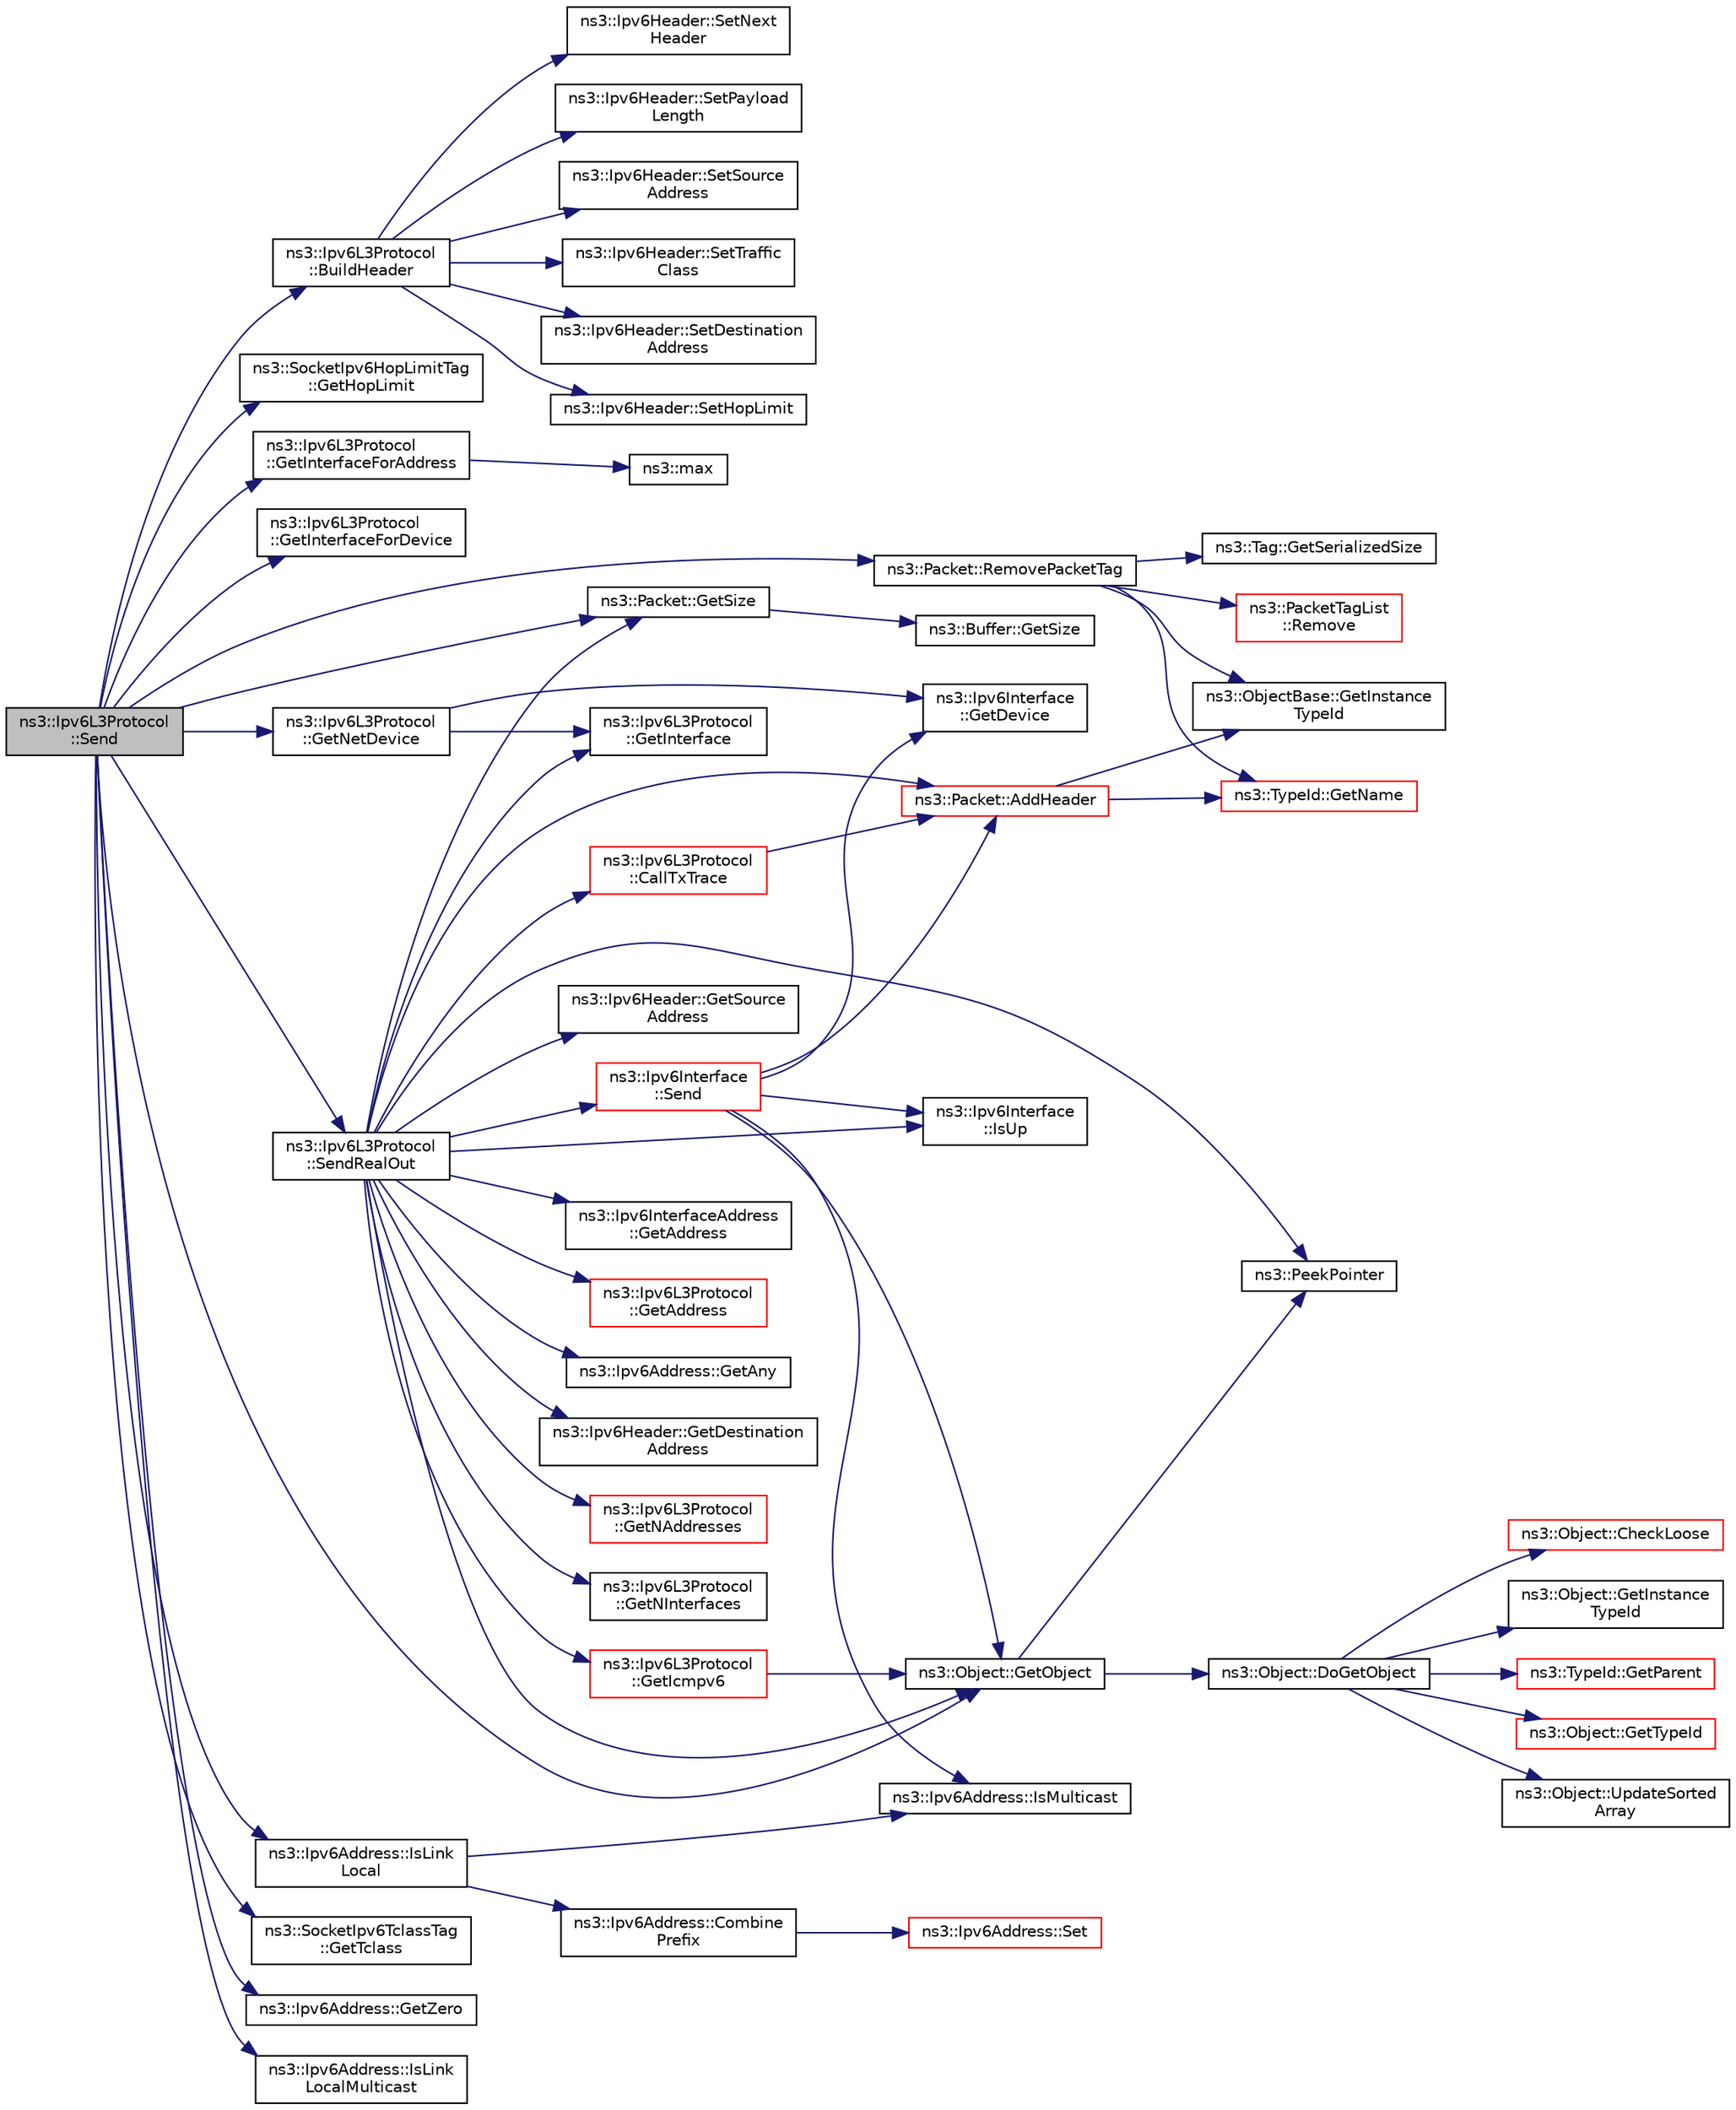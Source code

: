 digraph "ns3::Ipv6L3Protocol::Send"
{
 // LATEX_PDF_SIZE
  edge [fontname="Helvetica",fontsize="10",labelfontname="Helvetica",labelfontsize="10"];
  node [fontname="Helvetica",fontsize="10",shape=record];
  rankdir="LR";
  Node1 [label="ns3::Ipv6L3Protocol\l::Send",height=0.2,width=0.4,color="black", fillcolor="grey75", style="filled", fontcolor="black",tooltip="Higher-level layers call this method to send a packet down the stack to the MAC and PHY layers."];
  Node1 -> Node2 [color="midnightblue",fontsize="10",style="solid",fontname="Helvetica"];
  Node2 [label="ns3::Ipv6L3Protocol\l::BuildHeader",height=0.2,width=0.4,color="black", fillcolor="white", style="filled",URL="$classns3_1_1_ipv6_l3_protocol.html#a5374a6687ad09cfcd48ef13a99b48d16",tooltip="Construct an IPv6 header."];
  Node2 -> Node3 [color="midnightblue",fontsize="10",style="solid",fontname="Helvetica"];
  Node3 [label="ns3::Ipv6Header::SetDestination\lAddress",height=0.2,width=0.4,color="black", fillcolor="white", style="filled",URL="$classns3_1_1_ipv6_header.html#af42a4936f1f94fa012dfd33e3d5d9e9a",tooltip="Set the \"Destination address\" field."];
  Node2 -> Node4 [color="midnightblue",fontsize="10",style="solid",fontname="Helvetica"];
  Node4 [label="ns3::Ipv6Header::SetHopLimit",height=0.2,width=0.4,color="black", fillcolor="white", style="filled",URL="$classns3_1_1_ipv6_header.html#a5133fdec9ec05d089d9c47f476715d73",tooltip="Set the \"Hop limit\" field (TTL)."];
  Node2 -> Node5 [color="midnightblue",fontsize="10",style="solid",fontname="Helvetica"];
  Node5 [label="ns3::Ipv6Header::SetNext\lHeader",height=0.2,width=0.4,color="black", fillcolor="white", style="filled",URL="$classns3_1_1_ipv6_header.html#add71fca40c6bf671bcc1403557a0852d",tooltip="Set the \"Next header\" field."];
  Node2 -> Node6 [color="midnightblue",fontsize="10",style="solid",fontname="Helvetica"];
  Node6 [label="ns3::Ipv6Header::SetPayload\lLength",height=0.2,width=0.4,color="black", fillcolor="white", style="filled",URL="$classns3_1_1_ipv6_header.html#a6d888c3bc07b2f523c1f8512e976a25b",tooltip="Set the \"Payload length\" field."];
  Node2 -> Node7 [color="midnightblue",fontsize="10",style="solid",fontname="Helvetica"];
  Node7 [label="ns3::Ipv6Header::SetSource\lAddress",height=0.2,width=0.4,color="black", fillcolor="white", style="filled",URL="$classns3_1_1_ipv6_header.html#aa0c5fe268a9a8096dfe9d4f7147241ab",tooltip="Set the \"Source address\" field."];
  Node2 -> Node8 [color="midnightblue",fontsize="10",style="solid",fontname="Helvetica"];
  Node8 [label="ns3::Ipv6Header::SetTraffic\lClass",height=0.2,width=0.4,color="black", fillcolor="white", style="filled",URL="$classns3_1_1_ipv6_header.html#ab40aa33cac2e23292abef3410a1277ab",tooltip="Set the \"Traffic class\" field."];
  Node1 -> Node9 [color="midnightblue",fontsize="10",style="solid",fontname="Helvetica"];
  Node9 [label="ns3::SocketIpv6HopLimitTag\l::GetHopLimit",height=0.2,width=0.4,color="black", fillcolor="white", style="filled",URL="$classns3_1_1_socket_ipv6_hop_limit_tag.html#ab457863cc46feb7e9fed51bba27c8548",tooltip="Get the tag's Hop Limit."];
  Node1 -> Node10 [color="midnightblue",fontsize="10",style="solid",fontname="Helvetica"];
  Node10 [label="ns3::Ipv6L3Protocol\l::GetInterfaceForAddress",height=0.2,width=0.4,color="black", fillcolor="white", style="filled",URL="$classns3_1_1_ipv6_l3_protocol.html#a63f184ae7959516c3a54e178c21f6ed7",tooltip="Get interface index which has specified IPv6 address."];
  Node10 -> Node11 [color="midnightblue",fontsize="10",style="solid",fontname="Helvetica"];
  Node11 [label="ns3::max",height=0.2,width=0.4,color="black", fillcolor="white", style="filled",URL="$namespacens3.html#a548291fa9e4e7d6a57814dfcbbebce9b",tooltip=" "];
  Node1 -> Node12 [color="midnightblue",fontsize="10",style="solid",fontname="Helvetica"];
  Node12 [label="ns3::Ipv6L3Protocol\l::GetInterfaceForDevice",height=0.2,width=0.4,color="black", fillcolor="white", style="filled",URL="$classns3_1_1_ipv6_l3_protocol.html#aac2b99029e2a3b966cc6aab2c805621b",tooltip="Get interface index which is on a specified net device."];
  Node1 -> Node13 [color="midnightblue",fontsize="10",style="solid",fontname="Helvetica"];
  Node13 [label="ns3::Ipv6L3Protocol\l::GetNetDevice",height=0.2,width=0.4,color="black", fillcolor="white", style="filled",URL="$classns3_1_1_ipv6_l3_protocol.html#a574d1beafc86062acf582e75dc437a47",tooltip="Get device by index."];
  Node13 -> Node14 [color="midnightblue",fontsize="10",style="solid",fontname="Helvetica"];
  Node14 [label="ns3::Ipv6Interface\l::GetDevice",height=0.2,width=0.4,color="black", fillcolor="white", style="filled",URL="$classns3_1_1_ipv6_interface.html#ae48d61d8e995e585a74050d78455bac7",tooltip="Get the NetDevice."];
  Node13 -> Node15 [color="midnightblue",fontsize="10",style="solid",fontname="Helvetica"];
  Node15 [label="ns3::Ipv6L3Protocol\l::GetInterface",height=0.2,width=0.4,color="black", fillcolor="white", style="filled",URL="$classns3_1_1_ipv6_l3_protocol.html#a5bdcba16c03593997c52c62bbb77eeeb",tooltip="Get an interface."];
  Node1 -> Node16 [color="midnightblue",fontsize="10",style="solid",fontname="Helvetica"];
  Node16 [label="ns3::Object::GetObject",height=0.2,width=0.4,color="black", fillcolor="white", style="filled",URL="$classns3_1_1_object.html#ad21f5401ff705cd29c37f931ea3afc18",tooltip="Get a pointer to the requested aggregated Object."];
  Node16 -> Node17 [color="midnightblue",fontsize="10",style="solid",fontname="Helvetica"];
  Node17 [label="ns3::Object::DoGetObject",height=0.2,width=0.4,color="black", fillcolor="white", style="filled",URL="$classns3_1_1_object.html#a7c009975f7c0994cb47a69f713745e0a",tooltip="Find an Object of TypeId tid in the aggregates of this Object."];
  Node17 -> Node18 [color="midnightblue",fontsize="10",style="solid",fontname="Helvetica"];
  Node18 [label="ns3::Object::CheckLoose",height=0.2,width=0.4,color="red", fillcolor="white", style="filled",URL="$classns3_1_1_object.html#a33b1d1c52665f27a2fd4857aef5618f2",tooltip="Check if any aggregated Objects have non-zero reference counts."];
  Node17 -> Node20 [color="midnightblue",fontsize="10",style="solid",fontname="Helvetica"];
  Node20 [label="ns3::Object::GetInstance\lTypeId",height=0.2,width=0.4,color="black", fillcolor="white", style="filled",URL="$classns3_1_1_object.html#a9a0bc0211cfab9842e1046b5c5810e5a",tooltip="Get the most derived TypeId for this Object."];
  Node17 -> Node21 [color="midnightblue",fontsize="10",style="solid",fontname="Helvetica"];
  Node21 [label="ns3::TypeId::GetParent",height=0.2,width=0.4,color="red", fillcolor="white", style="filled",URL="$classns3_1_1_type_id.html#ab84f81aee52154af39a8668b59c89d63",tooltip="Get the parent of this TypeId."];
  Node17 -> Node26 [color="midnightblue",fontsize="10",style="solid",fontname="Helvetica"];
  Node26 [label="ns3::Object::GetTypeId",height=0.2,width=0.4,color="red", fillcolor="white", style="filled",URL="$classns3_1_1_object.html#a1d040243983ab74ec923bde26d7cb7e7",tooltip="Register this type."];
  Node17 -> Node30 [color="midnightblue",fontsize="10",style="solid",fontname="Helvetica"];
  Node30 [label="ns3::Object::UpdateSorted\lArray",height=0.2,width=0.4,color="black", fillcolor="white", style="filled",URL="$classns3_1_1_object.html#ade62655b9680ca5ebf5af7e0fda7a21f",tooltip="Keep the list of aggregates in most-recently-used order."];
  Node16 -> Node31 [color="midnightblue",fontsize="10",style="solid",fontname="Helvetica"];
  Node31 [label="ns3::PeekPointer",height=0.2,width=0.4,color="black", fillcolor="white", style="filled",URL="$namespacens3.html#af2a7557fe9afdd98d8f6f8f6e412cf5a",tooltip=" "];
  Node1 -> Node32 [color="midnightblue",fontsize="10",style="solid",fontname="Helvetica"];
  Node32 [label="ns3::Packet::GetSize",height=0.2,width=0.4,color="black", fillcolor="white", style="filled",URL="$classns3_1_1_packet.html#afff7cb1ff518ee6dc0d424e10a5ad6ec",tooltip="Returns the the size in bytes of the packet (including the zero-filled initial payload)."];
  Node32 -> Node33 [color="midnightblue",fontsize="10",style="solid",fontname="Helvetica"];
  Node33 [label="ns3::Buffer::GetSize",height=0.2,width=0.4,color="black", fillcolor="white", style="filled",URL="$classns3_1_1_buffer.html#a60c9172d2b102f8856c81b2126c8b209",tooltip=" "];
  Node1 -> Node34 [color="midnightblue",fontsize="10",style="solid",fontname="Helvetica"];
  Node34 [label="ns3::SocketIpv6TclassTag\l::GetTclass",height=0.2,width=0.4,color="black", fillcolor="white", style="filled",URL="$classns3_1_1_socket_ipv6_tclass_tag.html#a032b92af8f7dbe8bf1f532ea5b443c39",tooltip="Get the tag's Tclass."];
  Node1 -> Node35 [color="midnightblue",fontsize="10",style="solid",fontname="Helvetica"];
  Node35 [label="ns3::Ipv6Address::GetZero",height=0.2,width=0.4,color="black", fillcolor="white", style="filled",URL="$classns3_1_1_ipv6_address.html#a63a34bdb1505e05fbdd07d316d0bd7e6",tooltip="Get the 0 (::) Ipv6Address."];
  Node1 -> Node36 [color="midnightblue",fontsize="10",style="solid",fontname="Helvetica"];
  Node36 [label="ns3::Ipv6Address::IsLink\lLocal",height=0.2,width=0.4,color="black", fillcolor="white", style="filled",URL="$classns3_1_1_ipv6_address.html#a0b549807a9ad8389c7cc82b762b7c1f1",tooltip="If the IPv6 address is a link-local address (fe80::/64)."];
  Node36 -> Node37 [color="midnightblue",fontsize="10",style="solid",fontname="Helvetica"];
  Node37 [label="ns3::Ipv6Address::Combine\lPrefix",height=0.2,width=0.4,color="black", fillcolor="white", style="filled",URL="$classns3_1_1_ipv6_address.html#a3279a6dcdad36e8791f172daaa7be533",tooltip="Combine this address with a prefix."];
  Node37 -> Node38 [color="midnightblue",fontsize="10",style="solid",fontname="Helvetica"];
  Node38 [label="ns3::Ipv6Address::Set",height=0.2,width=0.4,color="red", fillcolor="white", style="filled",URL="$classns3_1_1_ipv6_address.html#aa5566a72cd0db41ef149a444977b6d7f",tooltip="Sets an Ipv6Address by parsing the input C-string."];
  Node36 -> Node40 [color="midnightblue",fontsize="10",style="solid",fontname="Helvetica"];
  Node40 [label="ns3::Ipv6Address::IsMulticast",height=0.2,width=0.4,color="black", fillcolor="white", style="filled",URL="$classns3_1_1_ipv6_address.html#a68f522d40b6db6d383848ea90bc47dd0",tooltip="If the IPv6 address is multicast (ff00::/8)."];
  Node1 -> Node41 [color="midnightblue",fontsize="10",style="solid",fontname="Helvetica"];
  Node41 [label="ns3::Ipv6Address::IsLink\lLocalMulticast",height=0.2,width=0.4,color="black", fillcolor="white", style="filled",URL="$classns3_1_1_ipv6_address.html#a54266c3c20bc87c52b507f1e3cf04e21",tooltip="If the IPv6 address is link-local multicast (ff02::/16)."];
  Node1 -> Node42 [color="midnightblue",fontsize="10",style="solid",fontname="Helvetica"];
  Node42 [label="ns3::Packet::RemovePacketTag",height=0.2,width=0.4,color="black", fillcolor="white", style="filled",URL="$classns3_1_1_packet.html#a078fe922d976a417ab25ba2f3c2fd667",tooltip="Remove a packet tag."];
  Node42 -> Node43 [color="midnightblue",fontsize="10",style="solid",fontname="Helvetica"];
  Node43 [label="ns3::ObjectBase::GetInstance\lTypeId",height=0.2,width=0.4,color="black", fillcolor="white", style="filled",URL="$classns3_1_1_object_base.html#abe5b43a6f5b99a92a4c3122db31f06fb",tooltip="Get the most derived TypeId for this Object."];
  Node42 -> Node44 [color="midnightblue",fontsize="10",style="solid",fontname="Helvetica"];
  Node44 [label="ns3::TypeId::GetName",height=0.2,width=0.4,color="red", fillcolor="white", style="filled",URL="$classns3_1_1_type_id.html#abc4965475a579c2afdc668d7a7d58374",tooltip="Get the name."];
  Node42 -> Node46 [color="midnightblue",fontsize="10",style="solid",fontname="Helvetica"];
  Node46 [label="ns3::Tag::GetSerializedSize",height=0.2,width=0.4,color="black", fillcolor="white", style="filled",URL="$classns3_1_1_tag.html#a01c8efdea943fd8cce2ef5d4d67eefa6",tooltip=" "];
  Node42 -> Node47 [color="midnightblue",fontsize="10",style="solid",fontname="Helvetica"];
  Node47 [label="ns3::PacketTagList\l::Remove",height=0.2,width=0.4,color="red", fillcolor="white", style="filled",URL="$classns3_1_1_packet_tag_list.html#a043d984c546f67adc273448747784ee3",tooltip="Remove (the first instance of) tag from the list."];
  Node1 -> Node52 [color="midnightblue",fontsize="10",style="solid",fontname="Helvetica"];
  Node52 [label="ns3::Ipv6L3Protocol\l::SendRealOut",height=0.2,width=0.4,color="black", fillcolor="white", style="filled",URL="$classns3_1_1_ipv6_l3_protocol.html#adad363af4c50cd94505b918b15f228d4",tooltip="Send packet with route."];
  Node52 -> Node53 [color="midnightblue",fontsize="10",style="solid",fontname="Helvetica"];
  Node53 [label="ns3::Packet::AddHeader",height=0.2,width=0.4,color="red", fillcolor="white", style="filled",URL="$classns3_1_1_packet.html#a465108c595a0bc592095cbcab1832ed8",tooltip="Add header to this packet."];
  Node53 -> Node43 [color="midnightblue",fontsize="10",style="solid",fontname="Helvetica"];
  Node53 -> Node44 [color="midnightblue",fontsize="10",style="solid",fontname="Helvetica"];
  Node52 -> Node92 [color="midnightblue",fontsize="10",style="solid",fontname="Helvetica"];
  Node92 [label="ns3::Ipv6L3Protocol\l::CallTxTrace",height=0.2,width=0.4,color="red", fillcolor="white", style="filled",URL="$classns3_1_1_ipv6_l3_protocol.html#a40e29e34a97639ad1caad6b64e732454",tooltip="Make a copy of the packet, add the header and invoke the TX trace callback."];
  Node92 -> Node53 [color="midnightblue",fontsize="10",style="solid",fontname="Helvetica"];
  Node52 -> Node94 [color="midnightblue",fontsize="10",style="solid",fontname="Helvetica"];
  Node94 [label="ns3::Ipv6InterfaceAddress\l::GetAddress",height=0.2,width=0.4,color="black", fillcolor="white", style="filled",URL="$classns3_1_1_ipv6_interface_address.html#a2cefaa3c66694e103da53cc784ba46bf",tooltip="Get the IPv6 address."];
  Node52 -> Node95 [color="midnightblue",fontsize="10",style="solid",fontname="Helvetica"];
  Node95 [label="ns3::Ipv6L3Protocol\l::GetAddress",height=0.2,width=0.4,color="red", fillcolor="white", style="filled",URL="$classns3_1_1_ipv6_l3_protocol.html#a1ade883db6dab1ef837fae131013ad1a",tooltip="Get an address."];
  Node52 -> Node97 [color="midnightblue",fontsize="10",style="solid",fontname="Helvetica"];
  Node97 [label="ns3::Ipv6Address::GetAny",height=0.2,width=0.4,color="black", fillcolor="white", style="filled",URL="$classns3_1_1_ipv6_address.html#a2783e8badfc98c8b0a8508bba6e1b91e",tooltip="Get the \"any\" (::) Ipv6Address."];
  Node52 -> Node98 [color="midnightblue",fontsize="10",style="solid",fontname="Helvetica"];
  Node98 [label="ns3::Ipv6Header::GetDestination\lAddress",height=0.2,width=0.4,color="black", fillcolor="white", style="filled",URL="$classns3_1_1_ipv6_header.html#a6f1681b5e31c57029b95255dc7553cb5",tooltip="Get the \"Destination address\" field."];
  Node52 -> Node99 [color="midnightblue",fontsize="10",style="solid",fontname="Helvetica"];
  Node99 [label="ns3::Ipv6L3Protocol\l::GetIcmpv6",height=0.2,width=0.4,color="red", fillcolor="white", style="filled",URL="$classns3_1_1_ipv6_l3_protocol.html#a26e09893edeeb8daf71b332bc5207dc0",tooltip="Get ICMPv6 protocol."];
  Node99 -> Node16 [color="midnightblue",fontsize="10",style="solid",fontname="Helvetica"];
  Node52 -> Node15 [color="midnightblue",fontsize="10",style="solid",fontname="Helvetica"];
  Node52 -> Node102 [color="midnightblue",fontsize="10",style="solid",fontname="Helvetica"];
  Node102 [label="ns3::Ipv6L3Protocol\l::GetNAddresses",height=0.2,width=0.4,color="red", fillcolor="white", style="filled",URL="$classns3_1_1_ipv6_l3_protocol.html#aae1889c3e2c66c285160a16f245997ef",tooltip="Get number of address for an interface."];
  Node52 -> Node104 [color="midnightblue",fontsize="10",style="solid",fontname="Helvetica"];
  Node104 [label="ns3::Ipv6L3Protocol\l::GetNInterfaces",height=0.2,width=0.4,color="black", fillcolor="white", style="filled",URL="$classns3_1_1_ipv6_l3_protocol.html#af6d6a9a4e8cb59242a35b81e78b34a1b",tooltip="Get current number of interface on this stack."];
  Node52 -> Node16 [color="midnightblue",fontsize="10",style="solid",fontname="Helvetica"];
  Node52 -> Node32 [color="midnightblue",fontsize="10",style="solid",fontname="Helvetica"];
  Node52 -> Node105 [color="midnightblue",fontsize="10",style="solid",fontname="Helvetica"];
  Node105 [label="ns3::Ipv6Header::GetSource\lAddress",height=0.2,width=0.4,color="black", fillcolor="white", style="filled",URL="$classns3_1_1_ipv6_header.html#a07d13db76e48e50eb613d69ae46c2ab0",tooltip="Get the \"Source address\" field."];
  Node52 -> Node106 [color="midnightblue",fontsize="10",style="solid",fontname="Helvetica"];
  Node106 [label="ns3::Ipv6Interface\l::IsUp",height=0.2,width=0.4,color="black", fillcolor="white", style="filled",URL="$classns3_1_1_ipv6_interface.html#a6699383c5819e27066fbd77e3b409d2d",tooltip="Is the interface UP ?"];
  Node52 -> Node31 [color="midnightblue",fontsize="10",style="solid",fontname="Helvetica"];
  Node52 -> Node107 [color="midnightblue",fontsize="10",style="solid",fontname="Helvetica"];
  Node107 [label="ns3::Ipv6Interface\l::Send",height=0.2,width=0.4,color="red", fillcolor="white", style="filled",URL="$classns3_1_1_ipv6_interface.html#aa3be8d7a7f0d8232e2ec9e900a98f727",tooltip="Send a packet through this interface."];
  Node107 -> Node53 [color="midnightblue",fontsize="10",style="solid",fontname="Helvetica"];
  Node107 -> Node14 [color="midnightblue",fontsize="10",style="solid",fontname="Helvetica"];
  Node107 -> Node16 [color="midnightblue",fontsize="10",style="solid",fontname="Helvetica"];
  Node107 -> Node40 [color="midnightblue",fontsize="10",style="solid",fontname="Helvetica"];
  Node107 -> Node106 [color="midnightblue",fontsize="10",style="solid",fontname="Helvetica"];
}
